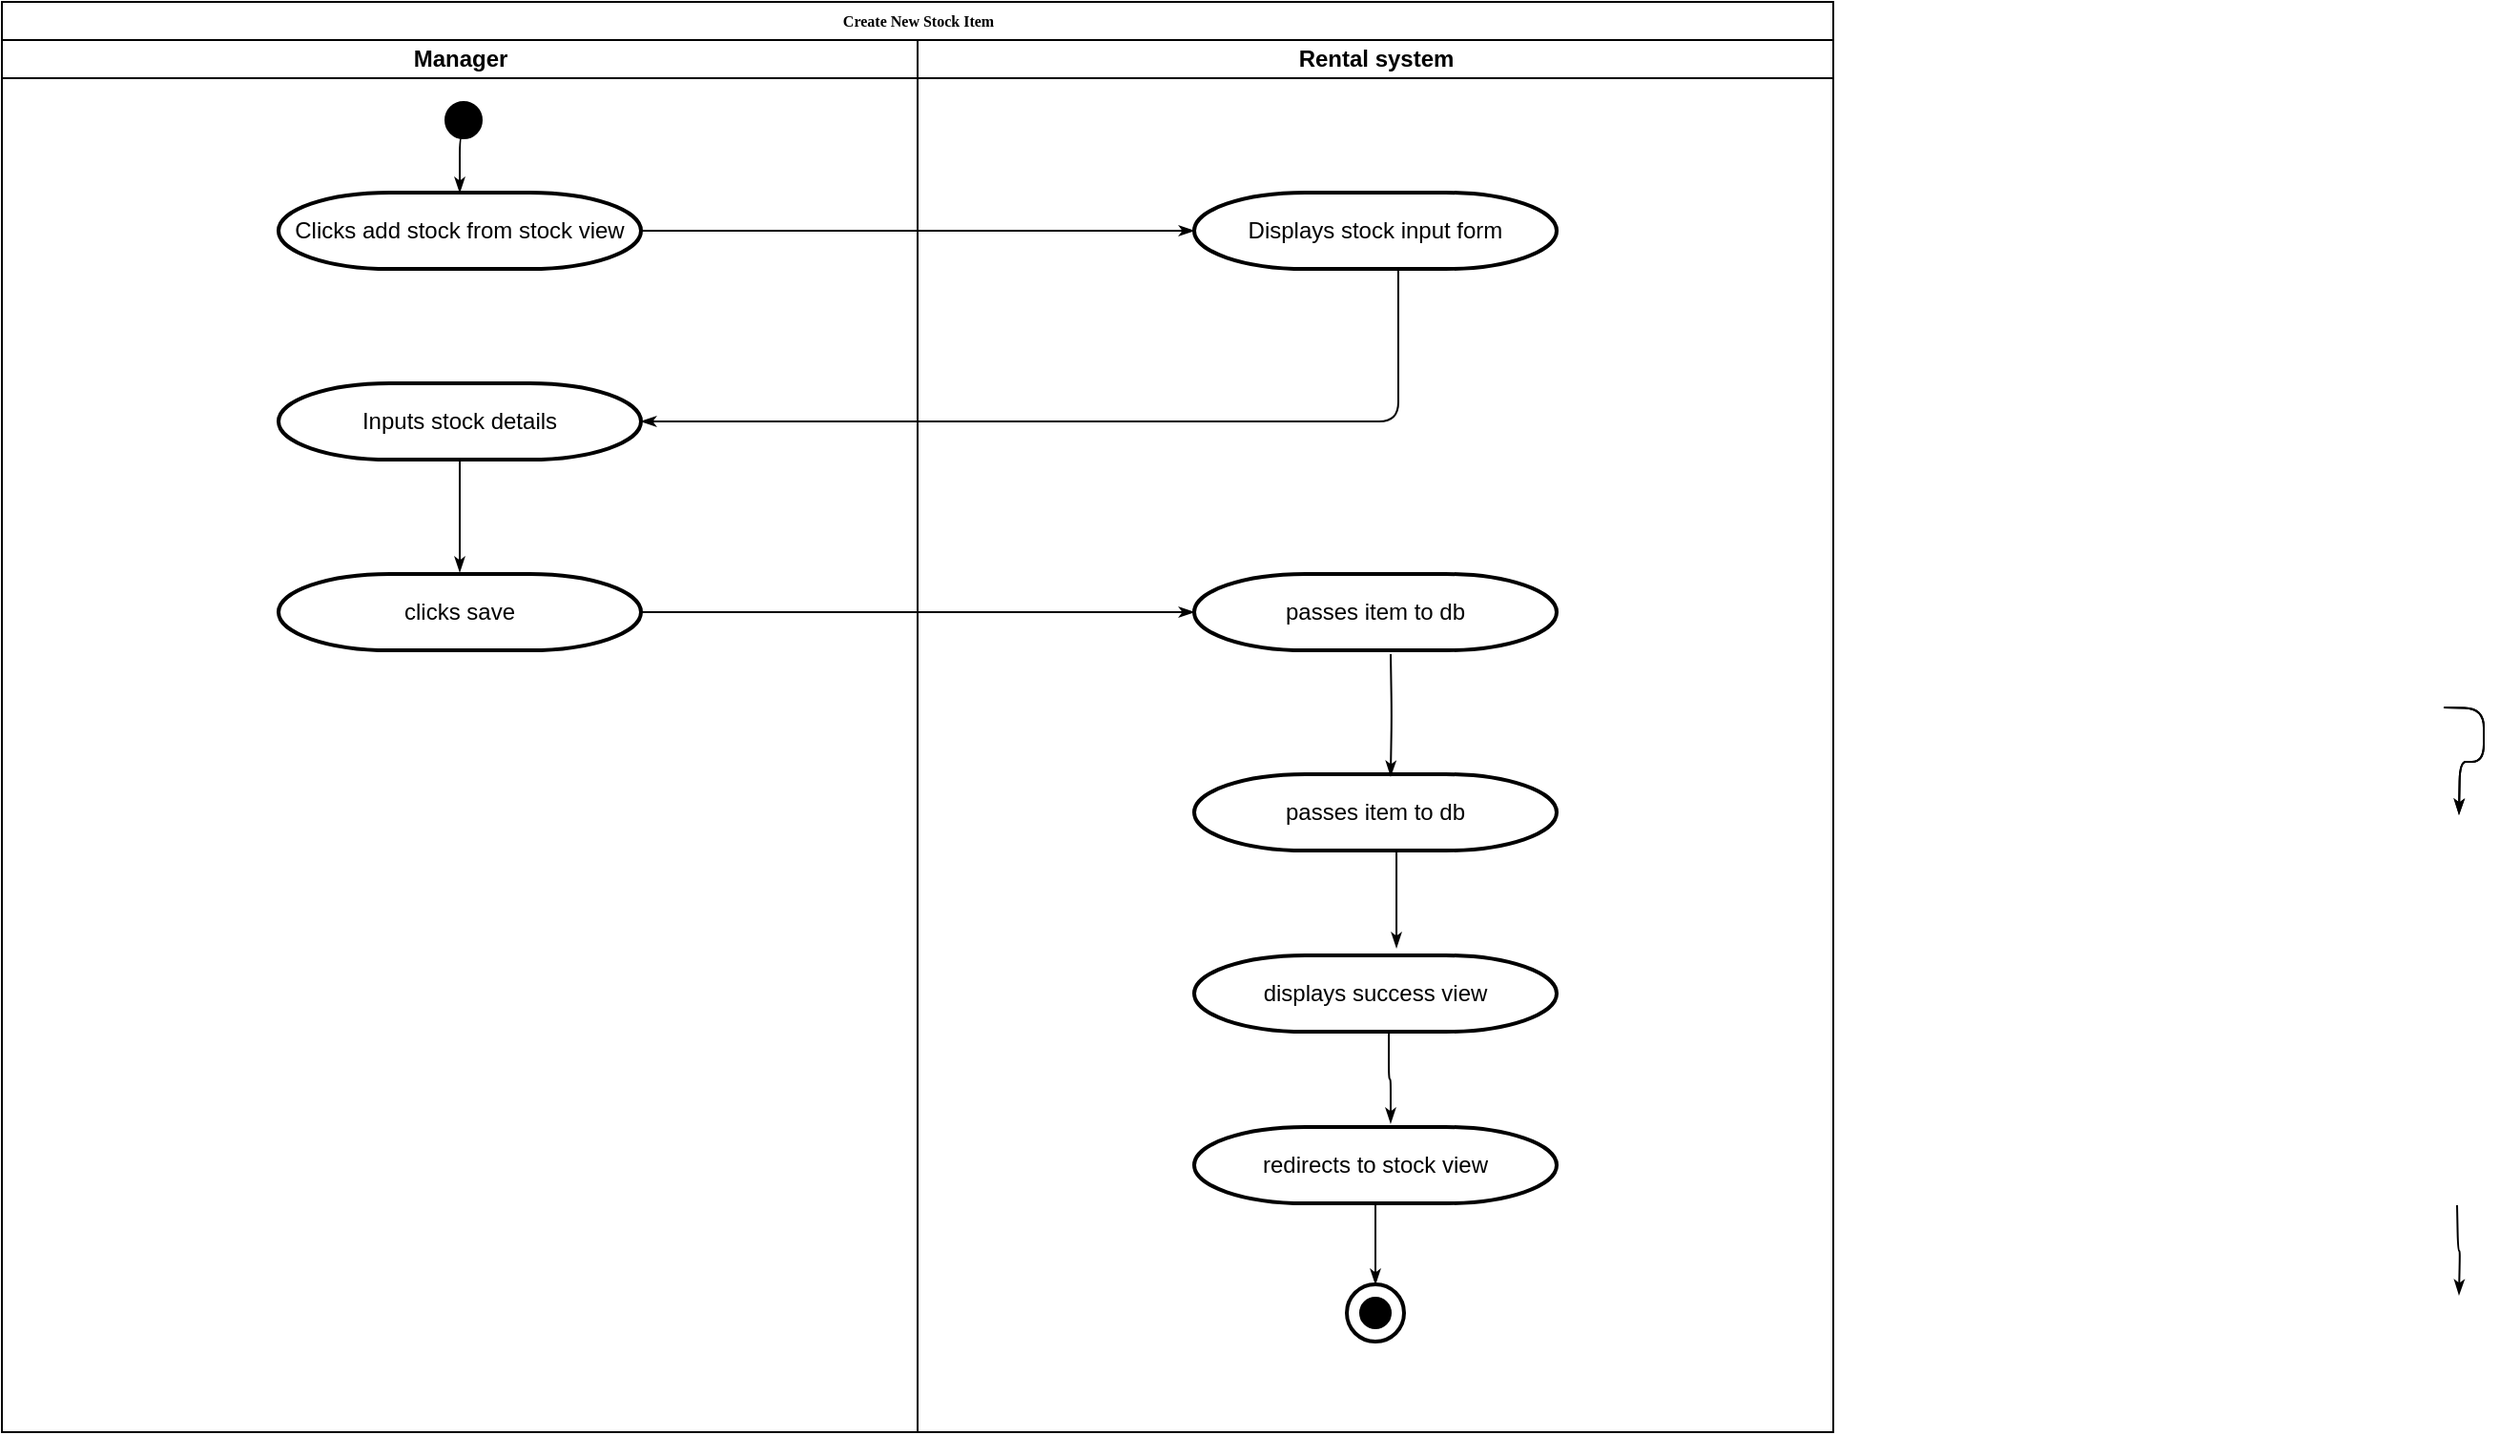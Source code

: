 <mxfile version="11.2.9" type="device" pages="1"><diagram name="Page-1" id="74e2e168-ea6b-b213-b513-2b3c1d86103e"><mxGraphModel dx="1412" dy="701" grid="1" gridSize="10" guides="1" tooltips="1" connect="1" arrows="1" fold="1" page="1" pageScale="1" pageWidth="1100" pageHeight="850" background="#ffffff" math="0" shadow="0"><root><mxCell id="0"/><mxCell id="1" parent="0"/><mxCell id="77e6c97f196da883-1" value="Create New Stock Item" style="swimlane;html=1;childLayout=stackLayout;startSize=20;rounded=0;shadow=0;labelBackgroundColor=none;strokeColor=#000000;strokeWidth=1;fillColor=#ffffff;fontFamily=Verdana;fontSize=8;fontColor=#000000;align=center;" parent="1" vertex="1"><mxGeometry x="70" y="60" width="960" height="750" as="geometry"/></mxCell><mxCell id="77e6c97f196da883-2" value="Manager" style="swimlane;html=1;startSize=20;" parent="77e6c97f196da883-1" vertex="1"><mxGeometry y="20" width="480" height="730" as="geometry"/></mxCell><mxCell id="mwNH0snsRrsAPLMKQI_N-1" value="" style="strokeWidth=2;html=1;shape=mxgraph.flowchart.start_2;whiteSpace=wrap;fillColor=#000000;" vertex="1" parent="77e6c97f196da883-2"><mxGeometry x="233" y="33" width="18" height="18" as="geometry"/></mxCell><mxCell id="mwNH0snsRrsAPLMKQI_N-2" value="Clicks add stock from stock view" style="strokeWidth=2;html=1;shape=mxgraph.flowchart.terminator;whiteSpace=wrap;fillColor=#FFFFFF;" vertex="1" parent="77e6c97f196da883-2"><mxGeometry x="145" y="80" width="190" height="40" as="geometry"/></mxCell><mxCell id="77e6c97f196da883-28" style="edgeStyle=orthogonalEdgeStyle;rounded=1;html=1;labelBackgroundColor=none;startArrow=none;startFill=0;startSize=5;endArrow=classicThin;endFill=1;endSize=5;jettySize=auto;orthogonalLoop=1;strokeColor=#000000;strokeWidth=1;fontFamily=Verdana;fontSize=8;fontColor=#000000;exitX=0.5;exitY=1;exitDx=0;exitDy=0;exitPerimeter=0;entryX=0.5;entryY=0;entryDx=0;entryDy=0;entryPerimeter=0;" parent="77e6c97f196da883-2" source="mwNH0snsRrsAPLMKQI_N-1" target="mwNH0snsRrsAPLMKQI_N-2" edge="1"><mxGeometry relative="1" as="geometry"/></mxCell><mxCell id="mwNH0snsRrsAPLMKQI_N-5" value="Inputs stock details" style="strokeWidth=2;html=1;shape=mxgraph.flowchart.terminator;whiteSpace=wrap;fillColor=#FFFFFF;" vertex="1" parent="77e6c97f196da883-2"><mxGeometry x="145" y="180" width="190" height="40" as="geometry"/></mxCell><mxCell id="mwNH0snsRrsAPLMKQI_N-7" value="clicks save" style="strokeWidth=2;html=1;shape=mxgraph.flowchart.terminator;whiteSpace=wrap;fillColor=#FFFFFF;" vertex="1" parent="77e6c97f196da883-2"><mxGeometry x="145" y="280" width="190" height="40" as="geometry"/></mxCell><mxCell id="mwNH0snsRrsAPLMKQI_N-8" style="edgeStyle=orthogonalEdgeStyle;rounded=1;html=1;labelBackgroundColor=none;startArrow=none;startFill=0;startSize=5;endArrow=classicThin;endFill=1;endSize=5;jettySize=auto;orthogonalLoop=1;strokeColor=#000000;strokeWidth=1;fontFamily=Verdana;fontSize=8;fontColor=#000000;" edge="1" parent="77e6c97f196da883-2"><mxGeometry relative="1" as="geometry"><mxPoint x="240" y="220" as="sourcePoint"/><mxPoint x="240" y="279" as="targetPoint"/></mxGeometry></mxCell><mxCell id="77e6c97f196da883-4" value="Rental system" style="swimlane;html=1;startSize=20;" parent="77e6c97f196da883-1" vertex="1"><mxGeometry x="480" y="20" width="480" height="730" as="geometry"/></mxCell><mxCell id="mwNH0snsRrsAPLMKQI_N-3" value="Displays stock input form" style="strokeWidth=2;html=1;shape=mxgraph.flowchart.terminator;whiteSpace=wrap;fillColor=#FFFFFF;" vertex="1" parent="77e6c97f196da883-4"><mxGeometry x="145" y="80" width="190" height="40" as="geometry"/></mxCell><mxCell id="mwNH0snsRrsAPLMKQI_N-9" value="passes item to db" style="strokeWidth=2;html=1;shape=mxgraph.flowchart.terminator;whiteSpace=wrap;fillColor=#FFFFFF;" vertex="1" parent="77e6c97f196da883-4"><mxGeometry x="145" y="280" width="190" height="40" as="geometry"/></mxCell><mxCell id="mwNH0snsRrsAPLMKQI_N-11" value="passes item to db" style="strokeWidth=2;html=1;shape=mxgraph.flowchart.terminator;whiteSpace=wrap;fillColor=#FFFFFF;" vertex="1" parent="77e6c97f196da883-4"><mxGeometry x="145" y="385" width="190" height="40" as="geometry"/></mxCell><mxCell id="mwNH0snsRrsAPLMKQI_N-13" style="edgeStyle=orthogonalEdgeStyle;rounded=1;html=1;labelBackgroundColor=none;startArrow=none;startFill=0;startSize=5;endArrow=classicThin;endFill=1;endSize=5;jettySize=auto;orthogonalLoop=1;strokeColor=#000000;strokeWidth=1;fontFamily=Verdana;fontSize=8;fontColor=#000000;entryX=0.542;entryY=0.025;entryDx=0;entryDy=0;entryPerimeter=0;" edge="1" parent="77e6c97f196da883-4" target="mwNH0snsRrsAPLMKQI_N-11"><mxGeometry relative="1" as="geometry"><mxPoint x="248" y="322" as="sourcePoint"/><mxPoint x="225" y="170" as="targetPoint"/></mxGeometry></mxCell><mxCell id="mwNH0snsRrsAPLMKQI_N-14" value="displays success view" style="strokeWidth=2;html=1;shape=mxgraph.flowchart.terminator;whiteSpace=wrap;fillColor=#FFFFFF;" vertex="1" parent="77e6c97f196da883-4"><mxGeometry x="145" y="480" width="190" height="40" as="geometry"/></mxCell><mxCell id="mwNH0snsRrsAPLMKQI_N-15" style="edgeStyle=orthogonalEdgeStyle;rounded=1;html=1;labelBackgroundColor=none;startArrow=none;startFill=0;startSize=5;endArrow=classicThin;endFill=1;endSize=5;jettySize=auto;orthogonalLoop=1;strokeColor=#000000;strokeWidth=1;fontFamily=Verdana;fontSize=8;fontColor=#000000;exitX=0.5;exitY=1;exitDx=0;exitDy=0;exitPerimeter=0;entryX=0.542;entryY=0.025;entryDx=0;entryDy=0;entryPerimeter=0;" edge="1" parent="77e6c97f196da883-4"><mxGeometry relative="1" as="geometry"><mxPoint x="800" y="350" as="sourcePoint"/><mxPoint x="808" y="406" as="targetPoint"/></mxGeometry></mxCell><mxCell id="mwNH0snsRrsAPLMKQI_N-16" style="edgeStyle=orthogonalEdgeStyle;rounded=1;html=1;labelBackgroundColor=none;startArrow=none;startFill=0;startSize=5;endArrow=classicThin;endFill=1;endSize=5;jettySize=auto;orthogonalLoop=1;strokeColor=#000000;strokeWidth=1;fontFamily=Verdana;fontSize=8;fontColor=#000000;exitX=0.5;exitY=1;exitDx=0;exitDy=0;exitPerimeter=0;entryX=0.542;entryY=0.025;entryDx=0;entryDy=0;entryPerimeter=0;" edge="1" parent="77e6c97f196da883-4"><mxGeometry relative="1" as="geometry"><mxPoint x="800" y="350" as="sourcePoint"/><mxPoint x="808" y="406" as="targetPoint"/></mxGeometry></mxCell><mxCell id="mwNH0snsRrsAPLMKQI_N-17" style="edgeStyle=orthogonalEdgeStyle;rounded=1;html=1;labelBackgroundColor=none;startArrow=none;startFill=0;startSize=5;endArrow=classicThin;endFill=1;endSize=5;jettySize=auto;orthogonalLoop=1;strokeColor=#000000;strokeWidth=1;fontFamily=Verdana;fontSize=8;fontColor=#000000;exitX=0.558;exitY=1;exitDx=0;exitDy=0;exitPerimeter=0;entryX=0.558;entryY=-0.1;entryDx=0;entryDy=0;entryPerimeter=0;" edge="1" parent="77e6c97f196da883-4" source="mwNH0snsRrsAPLMKQI_N-11" target="mwNH0snsRrsAPLMKQI_N-14"><mxGeometry relative="1" as="geometry"><mxPoint x="-65" y="310" as="sourcePoint"/><mxPoint x="250" y="458" as="targetPoint"/></mxGeometry></mxCell><mxCell id="mwNH0snsRrsAPLMKQI_N-18" value="redirects to stock view" style="strokeWidth=2;html=1;shape=mxgraph.flowchart.terminator;whiteSpace=wrap;fillColor=#FFFFFF;" vertex="1" parent="77e6c97f196da883-4"><mxGeometry x="145" y="570" width="190" height="40" as="geometry"/></mxCell><mxCell id="mwNH0snsRrsAPLMKQI_N-19" style="edgeStyle=orthogonalEdgeStyle;rounded=1;html=1;labelBackgroundColor=none;startArrow=none;startFill=0;startSize=5;endArrow=classicThin;endFill=1;endSize=5;jettySize=auto;orthogonalLoop=1;strokeColor=#000000;strokeWidth=1;fontFamily=Verdana;fontSize=8;fontColor=#000000;exitX=0.537;exitY=1.025;exitDx=0;exitDy=0;exitPerimeter=0;entryX=0.542;entryY=-0.05;entryDx=0;entryDy=0;entryPerimeter=0;" edge="1" parent="77e6c97f196da883-4" source="mwNH0snsRrsAPLMKQI_N-14" target="mwNH0snsRrsAPLMKQI_N-18"><mxGeometry relative="1" as="geometry"><mxPoint x="-65" y="310" as="sourcePoint"/><mxPoint x="225" y="310" as="targetPoint"/></mxGeometry></mxCell><mxCell id="mwNH0snsRrsAPLMKQI_N-22" value="" style="group" vertex="1" connectable="0" parent="77e6c97f196da883-4"><mxGeometry x="225" y="652.5" width="30" height="30" as="geometry"/></mxCell><mxCell id="mwNH0snsRrsAPLMKQI_N-20" value="" style="strokeWidth=2;html=1;shape=mxgraph.flowchart.start_2;whiteSpace=wrap;fillColor=#000000;" vertex="1" parent="mwNH0snsRrsAPLMKQI_N-22"><mxGeometry x="7.5" y="7.5" width="15" height="15" as="geometry"/></mxCell><mxCell id="mwNH0snsRrsAPLMKQI_N-21" value="" style="strokeWidth=2;html=1;shape=mxgraph.flowchart.start_2;whiteSpace=wrap;fillColor=none;" vertex="1" parent="mwNH0snsRrsAPLMKQI_N-22"><mxGeometry width="30" height="30" as="geometry"/></mxCell><mxCell id="mwNH0snsRrsAPLMKQI_N-25" style="edgeStyle=orthogonalEdgeStyle;rounded=1;html=1;labelBackgroundColor=none;startArrow=none;startFill=0;startSize=5;endArrow=classicThin;endFill=1;endSize=5;jettySize=auto;orthogonalLoop=1;strokeColor=#000000;strokeWidth=1;fontFamily=Verdana;fontSize=8;fontColor=#000000;exitX=0.537;exitY=1.025;exitDx=0;exitDy=0;exitPerimeter=0;entryX=0.542;entryY=-0.05;entryDx=0;entryDy=0;entryPerimeter=0;" edge="1" parent="77e6c97f196da883-4"><mxGeometry relative="1" as="geometry"><mxPoint x="807" y="611" as="sourcePoint"/><mxPoint x="808" y="658" as="targetPoint"/></mxGeometry></mxCell><mxCell id="mwNH0snsRrsAPLMKQI_N-26" style="edgeStyle=orthogonalEdgeStyle;rounded=1;html=1;labelBackgroundColor=none;startArrow=none;startFill=0;startSize=5;endArrow=classicThin;endFill=1;endSize=5;jettySize=auto;orthogonalLoop=1;strokeColor=#000000;strokeWidth=1;fontFamily=Verdana;fontSize=8;fontColor=#000000;exitX=0.5;exitY=1;exitDx=0;exitDy=0;exitPerimeter=0;entryX=0.5;entryY=0;entryDx=0;entryDy=0;entryPerimeter=0;" edge="1" parent="77e6c97f196da883-4" source="mwNH0snsRrsAPLMKQI_N-18" target="mwNH0snsRrsAPLMKQI_N-21"><mxGeometry relative="1" as="geometry"><mxPoint x="-340" y="600" as="sourcePoint"/><mxPoint x="-50" y="600" as="targetPoint"/></mxGeometry></mxCell><mxCell id="mwNH0snsRrsAPLMKQI_N-4" style="edgeStyle=orthogonalEdgeStyle;rounded=1;html=1;labelBackgroundColor=none;startArrow=none;startFill=0;startSize=5;endArrow=classicThin;endFill=1;endSize=5;jettySize=auto;orthogonalLoop=1;strokeColor=#000000;strokeWidth=1;fontFamily=Verdana;fontSize=8;fontColor=#000000;exitX=1;exitY=0.5;exitDx=0;exitDy=0;exitPerimeter=0;entryX=0;entryY=0.5;entryDx=0;entryDy=0;entryPerimeter=0;" edge="1" parent="77e6c97f196da883-1" source="mwNH0snsRrsAPLMKQI_N-2" target="mwNH0snsRrsAPLMKQI_N-3"><mxGeometry relative="1" as="geometry"><mxPoint x="320" y="158" as="sourcePoint"/><mxPoint x="320" y="190" as="targetPoint"/></mxGeometry></mxCell><mxCell id="mwNH0snsRrsAPLMKQI_N-6" style="edgeStyle=orthogonalEdgeStyle;rounded=1;html=1;labelBackgroundColor=none;startArrow=none;startFill=0;startSize=5;endArrow=classicThin;endFill=1;endSize=5;jettySize=auto;orthogonalLoop=1;strokeColor=#000000;strokeWidth=1;fontFamily=Verdana;fontSize=8;fontColor=#000000;exitX=0.563;exitY=1;exitDx=0;exitDy=0;exitPerimeter=0;entryX=1;entryY=0.5;entryDx=0;entryDy=0;entryPerimeter=0;" edge="1" parent="77e6c97f196da883-1" source="mwNH0snsRrsAPLMKQI_N-3" target="mwNH0snsRrsAPLMKQI_N-5"><mxGeometry relative="1" as="geometry"><mxPoint x="415" y="190" as="sourcePoint"/><mxPoint x="705" y="190" as="targetPoint"/></mxGeometry></mxCell><mxCell id="mwNH0snsRrsAPLMKQI_N-10" style="edgeStyle=orthogonalEdgeStyle;rounded=1;html=1;labelBackgroundColor=none;startArrow=none;startFill=0;startSize=5;endArrow=classicThin;endFill=1;endSize=5;jettySize=auto;orthogonalLoop=1;strokeColor=#000000;strokeWidth=1;fontFamily=Verdana;fontSize=8;fontColor=#000000;exitX=1;exitY=0.5;exitDx=0;exitDy=0;exitPerimeter=0;entryX=0;entryY=0.5;entryDx=0;entryDy=0;entryPerimeter=0;" edge="1" parent="77e6c97f196da883-1" source="mwNH0snsRrsAPLMKQI_N-7" target="mwNH0snsRrsAPLMKQI_N-9"><mxGeometry relative="1" as="geometry"><mxPoint x="332" y="290" as="sourcePoint"/><mxPoint x="620" y="260" as="targetPoint"/></mxGeometry></mxCell></root></mxGraphModel></diagram></mxfile>